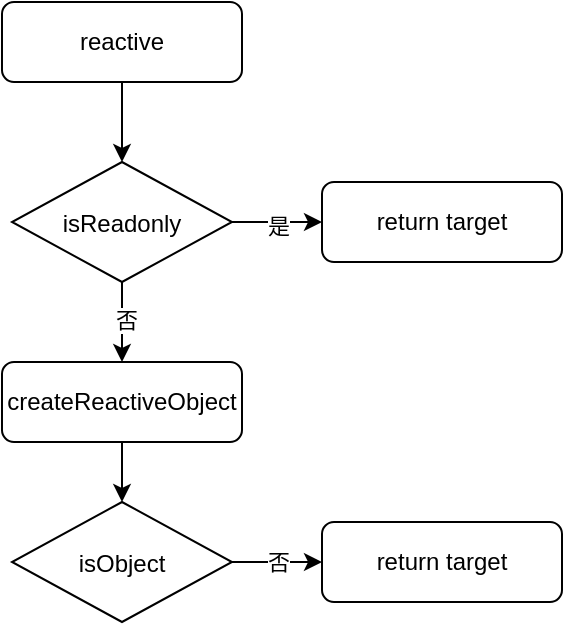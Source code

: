 <mxfile version="13.10.0" type="embed">
    <diagram id="GuE1NMTG-Ap5e1kCz4XK" name="第 1 页">
        <mxGraphModel dx="872" dy="553" grid="1" gridSize="10" guides="1" tooltips="1" connect="1" arrows="1" fold="1" page="1" pageScale="1" pageWidth="827" pageHeight="1169" math="0" shadow="0">
            <root>
                <mxCell id="0"/>
                <mxCell id="1" parent="0"/>
                <mxCell id="4" value="" style="edgeStyle=orthogonalEdgeStyle;rounded=0;orthogonalLoop=1;jettySize=auto;html=1;" edge="1" parent="1" source="2" target="3">
                    <mxGeometry relative="1" as="geometry"/>
                </mxCell>
                <mxCell id="2" value="reactive" style="rounded=1;whiteSpace=wrap;fontSize=12;glass=0;strokeWidth=1;shadow=0;" vertex="1" parent="1">
                    <mxGeometry x="260" y="10" width="120" height="40" as="geometry"/>
                </mxCell>
                <mxCell id="6" value="" style="edgeStyle=orthogonalEdgeStyle;rounded=0;orthogonalLoop=1;jettySize=auto;html=1;" edge="1" parent="1" source="3" target="5">
                    <mxGeometry relative="1" as="geometry"/>
                </mxCell>
                <mxCell id="7" value="是" style="edgeLabel;html=1;align=center;verticalAlign=middle;resizable=0;points=[];" vertex="1" connectable="0" parent="6">
                    <mxGeometry x="0.001" y="-2" relative="1" as="geometry">
                        <mxPoint as="offset"/>
                    </mxGeometry>
                </mxCell>
                <mxCell id="9" value="" style="edgeStyle=orthogonalEdgeStyle;rounded=0;orthogonalLoop=1;jettySize=auto;html=1;" edge="1" parent="1" source="3" target="8">
                    <mxGeometry relative="1" as="geometry"/>
                </mxCell>
                <mxCell id="10" value="否" style="edgeLabel;html=1;align=center;verticalAlign=middle;resizable=0;points=[];" vertex="1" connectable="0" parent="9">
                    <mxGeometry x="-0.042" y="2" relative="1" as="geometry">
                        <mxPoint as="offset"/>
                    </mxGeometry>
                </mxCell>
                <mxCell id="3" value="isReadonly" style="rhombus;rounded=0;shadow=0;strokeWidth=1;glass=0;labelBackgroundColor=none;fontFamily=Helvetica;spacing=0;" vertex="1" parent="1">
                    <mxGeometry x="265" y="90" width="110" height="60" as="geometry"/>
                </mxCell>
                <mxCell id="5" value="return target" style="rounded=1;whiteSpace=wrap;fontSize=12;glass=0;strokeWidth=1;shadow=0;" vertex="1" parent="1">
                    <mxGeometry x="420" y="100" width="120" height="40" as="geometry"/>
                </mxCell>
                <mxCell id="13" value="" style="edgeStyle=orthogonalEdgeStyle;rounded=0;orthogonalLoop=1;jettySize=auto;html=1;" edge="1" parent="1" source="8" target="11">
                    <mxGeometry relative="1" as="geometry"/>
                </mxCell>
                <mxCell id="8" value="createReactiveObject" style="rounded=1;whiteSpace=wrap;fontSize=12;glass=0;strokeWidth=1;shadow=0;" vertex="1" parent="1">
                    <mxGeometry x="260" y="190" width="120" height="40" as="geometry"/>
                </mxCell>
                <mxCell id="14" value="否" style="edgeStyle=orthogonalEdgeStyle;rounded=0;orthogonalLoop=1;jettySize=auto;html=1;" edge="1" parent="1" source="11" target="12">
                    <mxGeometry relative="1" as="geometry"/>
                </mxCell>
                <mxCell id="11" value="isObject" style="rhombus;rounded=0;shadow=0;strokeWidth=1;glass=0;labelBackgroundColor=none;fontFamily=Helvetica;spacing=0;" vertex="1" parent="1">
                    <mxGeometry x="265" y="260" width="110" height="60" as="geometry"/>
                </mxCell>
                <mxCell id="12" value="return target" style="rounded=1;whiteSpace=wrap;fontSize=12;glass=0;strokeWidth=1;shadow=0;" vertex="1" parent="1">
                    <mxGeometry x="420" y="270" width="120" height="40" as="geometry"/>
                </mxCell>
            </root>
        </mxGraphModel>
    </diagram>
</mxfile>